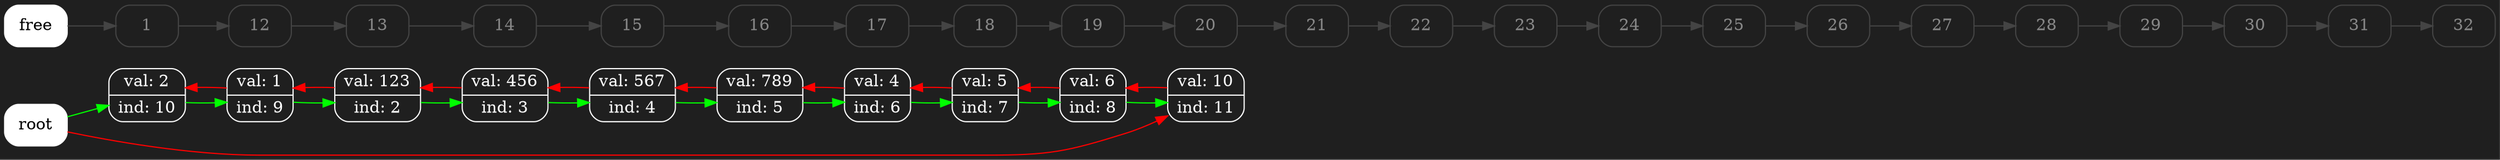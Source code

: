 digraph G {
node [shape=Mrecord];
rankdir=LR;
bgcolor="grey12";
"0"[style="filled";color="#FFFFFF";fontcolor="#000000";label="root"];
"free"[style="filled";color="#FFFFFF";fontcolor="#000000";label="free"];
"free" -> "_1"[color="#444444"; fontcolor="green"];
"_1"[color="#444444";fontcolor="#888888";label="1"];
"2"[color="#FFFFFF";fontcolor="#FFFFFF";label="val: 123 | ind: 2 "];
"3"[color="#FFFFFF";fontcolor="#FFFFFF";label="val: 456 | ind: 3 "];
"4"[color="#FFFFFF";fontcolor="#FFFFFF";label="val: 567 | ind: 4 "];
"5"[color="#FFFFFF";fontcolor="#FFFFFF";label="val: 789 | ind: 5 "];
"6"[color="#FFFFFF";fontcolor="#FFFFFF";label="val: 4 | ind: 6 "];
"7"[color="#FFFFFF";fontcolor="#FFFFFF";label="val: 5 | ind: 7 "];
"8"[color="#FFFFFF";fontcolor="#FFFFFF";label="val: 6 | ind: 8 "];
"9"[color="#FFFFFF";fontcolor="#FFFFFF";label="val: 1 | ind: 9 "];
"10"[color="#FFFFFF";fontcolor="#FFFFFF";label="val: 2 | ind: 10 "];
"11"[color="#FFFFFF";fontcolor="#FFFFFF";label="val: 10 | ind: 11 "];
"_12"[color="#444444";fontcolor="#888888";label="12"];
"_13"[color="#444444";fontcolor="#888888";label="13"];
"_14"[color="#444444";fontcolor="#888888";label="14"];
"_15"[color="#444444";fontcolor="#888888";label="15"];
"_16"[color="#444444";fontcolor="#888888";label="16"];
"_17"[color="#444444";fontcolor="#888888";label="17"];
"_18"[color="#444444";fontcolor="#888888";label="18"];
"_19"[color="#444444";fontcolor="#888888";label="19"];
"_20"[color="#444444";fontcolor="#888888";label="20"];
"_21"[color="#444444";fontcolor="#888888";label="21"];
"_22"[color="#444444";fontcolor="#888888";label="22"];
"_23"[color="#444444";fontcolor="#888888";label="23"];
"_24"[color="#444444";fontcolor="#888888";label="24"];
"_25"[color="#444444";fontcolor="#888888";label="25"];
"_26"[color="#444444";fontcolor="#888888";label="26"];
"_27"[color="#444444";fontcolor="#888888";label="27"];
"_28"[color="#444444";fontcolor="#888888";label="28"];
"_29"[color="#444444";fontcolor="#888888";label="29"];
"_30"[color="#444444";fontcolor="#888888";label="30"];
"_31"[color="#444444";fontcolor="#888888";label="31"];
"_32"[color="#444444";fontcolor="#888888";label="32"];
"0" -> "10"[color=green; fontcolor="green"];
"0" -> "11"[color=red; fontcolor="red"];
"_1" -> "_12"[color="#444444"; fontcolor="green"];
"2" -> "3"[color=green; fontcolor="green"];
"2" -> "9"[color=red; fontcolor="red"];
"3" -> "4"[color=green; fontcolor="green"];
"3" -> "2"[color=red; fontcolor="red"];
"4" -> "5"[color=green; fontcolor="green"];
"4" -> "3"[color=red; fontcolor="red"];
"5" -> "6"[color=green; fontcolor="green"];
"5" -> "4"[color=red; fontcolor="red"];
"6" -> "7"[color=green; fontcolor="green"];
"6" -> "5"[color=red; fontcolor="red"];
"7" -> "8"[color=green; fontcolor="green"];
"7" -> "6"[color=red; fontcolor="red"];
"8" -> "11"[color=green; fontcolor="green"];
"8" -> "7"[color=red; fontcolor="red"];
"9" -> "2"[color=green; fontcolor="green"];
"9" -> "10"[color=red; fontcolor="red"];
"10" -> "9"[color=green; fontcolor="green"];
"11" -> "8"[color=red; fontcolor="red"];
"_12" -> "_13"[color="#444444"; fontcolor="green"];
"_13" -> "_14"[color="#444444"; fontcolor="green"];
"_14" -> "_15"[color="#444444"; fontcolor="green"];
"_15" -> "_16"[color="#444444"; fontcolor="green"];
"_16" -> "_17"[color="#444444"; fontcolor="green"];
"_17" -> "_18"[color="#444444"; fontcolor="green"];
"_18" -> "_19"[color="#444444"; fontcolor="green"];
"_19" -> "_20"[color="#444444"; fontcolor="green"];
"_20" -> "_21"[color="#444444"; fontcolor="green"];
"_21" -> "_22"[color="#444444"; fontcolor="green"];
"_22" -> "_23"[color="#444444"; fontcolor="green"];
"_23" -> "_24"[color="#444444"; fontcolor="green"];
"_24" -> "_25"[color="#444444"; fontcolor="green"];
"_25" -> "_26"[color="#444444"; fontcolor="green"];
"_26" -> "_27"[color="#444444"; fontcolor="green"];
"_27" -> "_28"[color="#444444"; fontcolor="green"];
"_28" -> "_29"[color="#444444"; fontcolor="green"];
"_29" -> "_30"[color="#444444"; fontcolor="green"];
"_30" -> "_31"[color="#444444"; fontcolor="green"];
"_31" -> "_32"[color="#444444"; fontcolor="green"];
}
